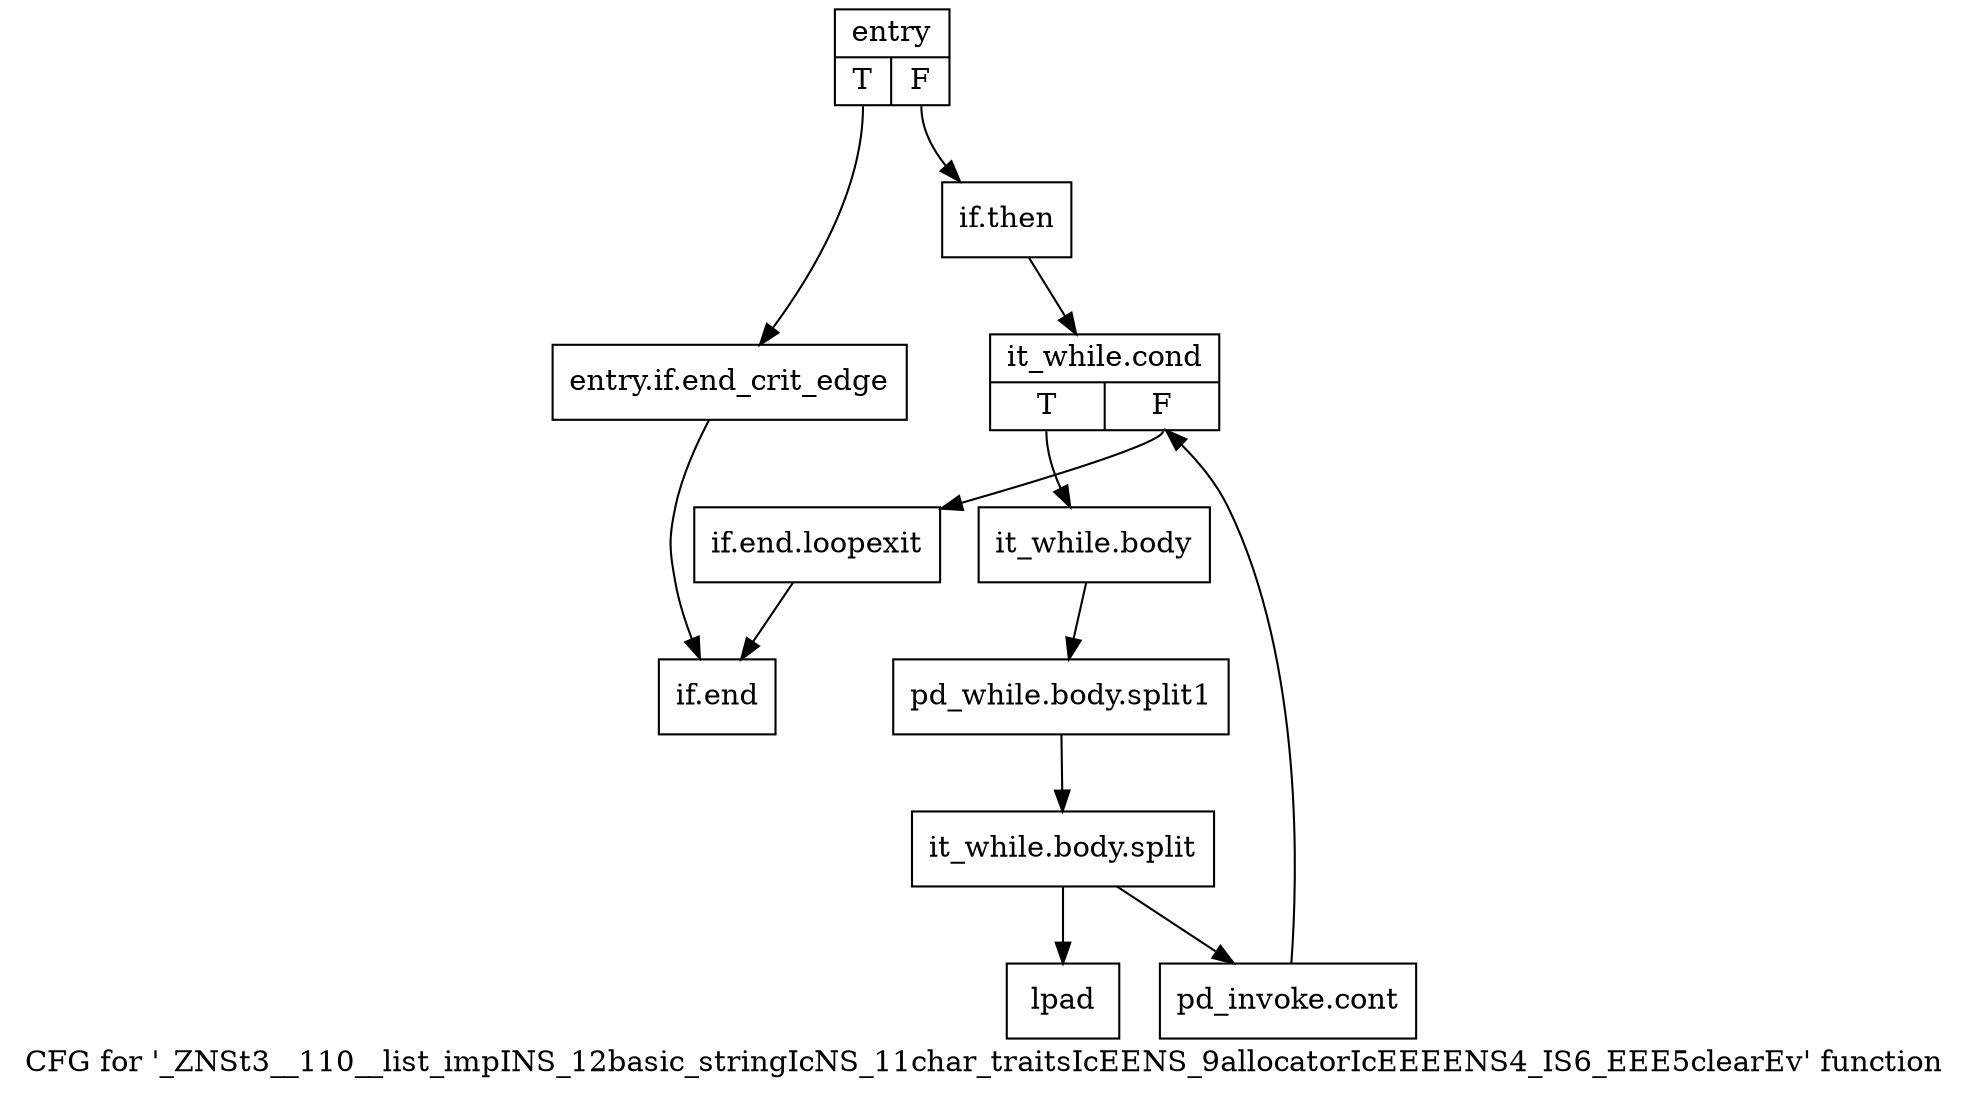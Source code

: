 digraph "CFG for '_ZNSt3__110__list_impINS_12basic_stringIcNS_11char_traitsIcEENS_9allocatorIcEEEENS4_IS6_EEE5clearEv' function" {
	label="CFG for '_ZNSt3__110__list_impINS_12basic_stringIcNS_11char_traitsIcEENS_9allocatorIcEEEENS4_IS6_EEE5clearEv' function";

	Node0x6ba5070 [shape=record,label="{entry|{<s0>T|<s1>F}}"];
	Node0x6ba5070:s0 -> Node0x6ba50c0;
	Node0x6ba5070:s1 -> Node0x6ba5110;
	Node0x6ba50c0 [shape=record,label="{entry.if.end_crit_edge}"];
	Node0x6ba50c0 -> Node0x6ba52f0;
	Node0x6ba5110 [shape=record,label="{if.then}"];
	Node0x6ba5110 -> Node0x6ba5160;
	Node0x6ba5160 [shape=record,label="{it_while.cond|{<s0>T|<s1>F}}"];
	Node0x6ba5160:s0 -> Node0x6ba51b0;
	Node0x6ba5160:s1 -> Node0x6ba52a0;
	Node0x6ba51b0 [shape=record,label="{it_while.body}"];
	Node0x6ba51b0 -> Node0xb010450;
	Node0xb010450 [shape=record,label="{pd_while.body.split1}"];
	Node0xb010450 -> Node0xb08f120;
	Node0xb08f120 [shape=record,label="{it_while.body.split}"];
	Node0xb08f120 -> Node0x6ba5200;
	Node0xb08f120 -> Node0x6ba5250;
	Node0x6ba5200 [shape=record,label="{pd_invoke.cont}"];
	Node0x6ba5200 -> Node0x6ba5160;
	Node0x6ba5250 [shape=record,label="{lpad}"];
	Node0x6ba52a0 [shape=record,label="{if.end.loopexit}"];
	Node0x6ba52a0 -> Node0x6ba52f0;
	Node0x6ba52f0 [shape=record,label="{if.end}"];
}
